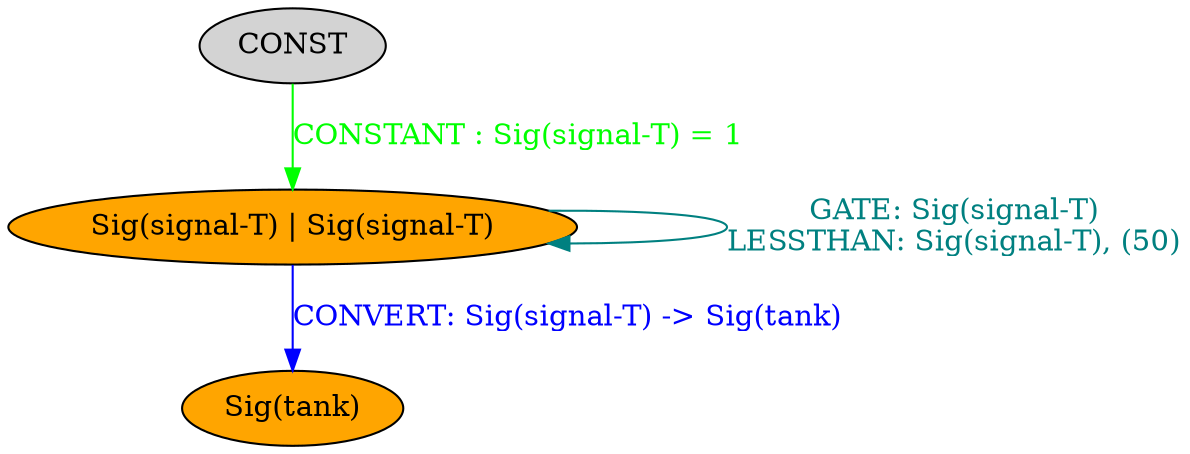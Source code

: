 strict digraph {
	nodesep=1
	1	[style=filled fillcolor=orange label="Sig(signal-T) | Sig(signal-T)"]
	3	[style=filled fillcolor=orange label="Sig(tank)"]
	2	[style=filled fillcolor=lightgray label="CONST"]
	1 -> 1	[label="GATE: Sig(signal-T)
LESSTHAN: Sig(signal-T), (50)" color=teal fontcolor=teal]
	1 -> 3	[label="CONVERT: Sig(signal-T) -> Sig(tank)" color=blue fontcolor=blue]
	2 -> 1	[label="CONSTANT : Sig(signal-T) = 1" color=green fontcolor=green]
}

